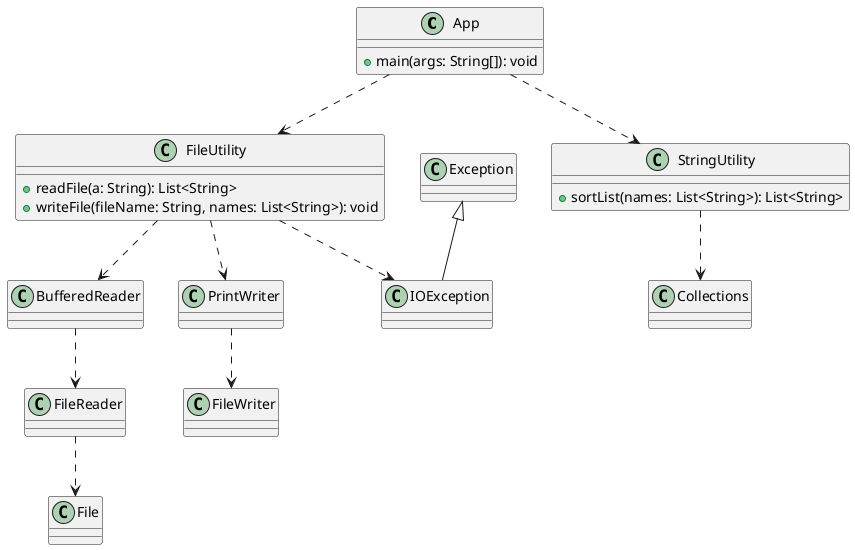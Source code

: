 @startuml
'https://plantuml.com/class-diagram
class App {

  + main(args: String[]): void
}

class FileUtility {
  + readFile(a: String): List<String>
  + writeFile(fileName: String, names: List<String>): void
}

class StringUtility {
  + sortList(names: List<String>): List<String>
}

class File
class BufferedReader
class FileReader
class Exception
class IOException
class Collections
class FileWriter
class PrintWriter

App ..> StringUtility
App ..> FileUtility
StringUtility ..> Collections
FileUtility ..> BufferedReader
FileUtility ..> IOException
FileUtility ..> PrintWriter
BufferedReader ..> FileReader
FileReader ..> File
Exception <|-- IOException
PrintWriter ..> FileWriter


@enduml